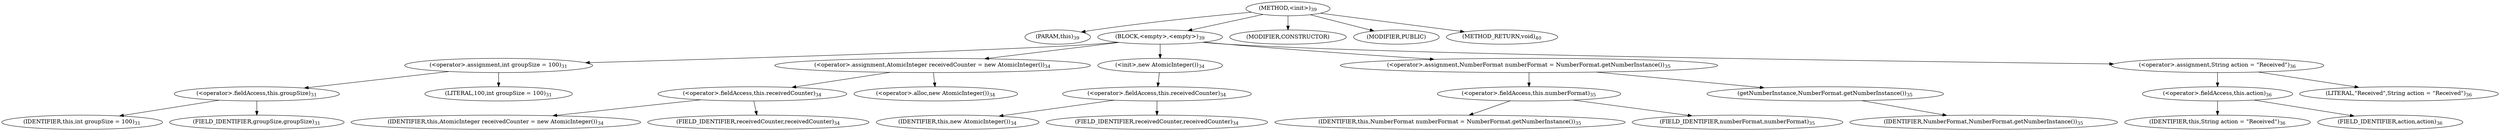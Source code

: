 digraph "&lt;init&gt;" {  
"57" [label = <(METHOD,&lt;init&gt;)<SUB>39</SUB>> ]
"58" [label = <(PARAM,this)<SUB>39</SUB>> ]
"59" [label = <(BLOCK,&lt;empty&gt;,&lt;empty&gt;)<SUB>39</SUB>> ]
"60" [label = <(&lt;operator&gt;.assignment,int groupSize = 100)<SUB>31</SUB>> ]
"61" [label = <(&lt;operator&gt;.fieldAccess,this.groupSize)<SUB>31</SUB>> ]
"62" [label = <(IDENTIFIER,this,int groupSize = 100)<SUB>31</SUB>> ]
"63" [label = <(FIELD_IDENTIFIER,groupSize,groupSize)<SUB>31</SUB>> ]
"64" [label = <(LITERAL,100,int groupSize = 100)<SUB>31</SUB>> ]
"65" [label = <(&lt;operator&gt;.assignment,AtomicInteger receivedCounter = new AtomicInteger())<SUB>34</SUB>> ]
"66" [label = <(&lt;operator&gt;.fieldAccess,this.receivedCounter)<SUB>34</SUB>> ]
"67" [label = <(IDENTIFIER,this,AtomicInteger receivedCounter = new AtomicInteger())<SUB>34</SUB>> ]
"68" [label = <(FIELD_IDENTIFIER,receivedCounter,receivedCounter)<SUB>34</SUB>> ]
"69" [label = <(&lt;operator&gt;.alloc,new AtomicInteger())<SUB>34</SUB>> ]
"70" [label = <(&lt;init&gt;,new AtomicInteger())<SUB>34</SUB>> ]
"71" [label = <(&lt;operator&gt;.fieldAccess,this.receivedCounter)<SUB>34</SUB>> ]
"72" [label = <(IDENTIFIER,this,new AtomicInteger())<SUB>34</SUB>> ]
"73" [label = <(FIELD_IDENTIFIER,receivedCounter,receivedCounter)<SUB>34</SUB>> ]
"74" [label = <(&lt;operator&gt;.assignment,NumberFormat numberFormat = NumberFormat.getNumberInstance())<SUB>35</SUB>> ]
"75" [label = <(&lt;operator&gt;.fieldAccess,this.numberFormat)<SUB>35</SUB>> ]
"76" [label = <(IDENTIFIER,this,NumberFormat numberFormat = NumberFormat.getNumberInstance())<SUB>35</SUB>> ]
"77" [label = <(FIELD_IDENTIFIER,numberFormat,numberFormat)<SUB>35</SUB>> ]
"78" [label = <(getNumberInstance,NumberFormat.getNumberInstance())<SUB>35</SUB>> ]
"79" [label = <(IDENTIFIER,NumberFormat,NumberFormat.getNumberInstance())<SUB>35</SUB>> ]
"80" [label = <(&lt;operator&gt;.assignment,String action = &quot;Received&quot;)<SUB>36</SUB>> ]
"81" [label = <(&lt;operator&gt;.fieldAccess,this.action)<SUB>36</SUB>> ]
"82" [label = <(IDENTIFIER,this,String action = &quot;Received&quot;)<SUB>36</SUB>> ]
"83" [label = <(FIELD_IDENTIFIER,action,action)<SUB>36</SUB>> ]
"84" [label = <(LITERAL,&quot;Received&quot;,String action = &quot;Received&quot;)<SUB>36</SUB>> ]
"85" [label = <(MODIFIER,CONSTRUCTOR)> ]
"86" [label = <(MODIFIER,PUBLIC)> ]
"87" [label = <(METHOD_RETURN,void)<SUB>40</SUB>> ]
  "57" -> "58" 
  "57" -> "59" 
  "57" -> "85" 
  "57" -> "86" 
  "57" -> "87" 
  "59" -> "60" 
  "59" -> "65" 
  "59" -> "70" 
  "59" -> "74" 
  "59" -> "80" 
  "60" -> "61" 
  "60" -> "64" 
  "61" -> "62" 
  "61" -> "63" 
  "65" -> "66" 
  "65" -> "69" 
  "66" -> "67" 
  "66" -> "68" 
  "70" -> "71" 
  "71" -> "72" 
  "71" -> "73" 
  "74" -> "75" 
  "74" -> "78" 
  "75" -> "76" 
  "75" -> "77" 
  "78" -> "79" 
  "80" -> "81" 
  "80" -> "84" 
  "81" -> "82" 
  "81" -> "83" 
}
